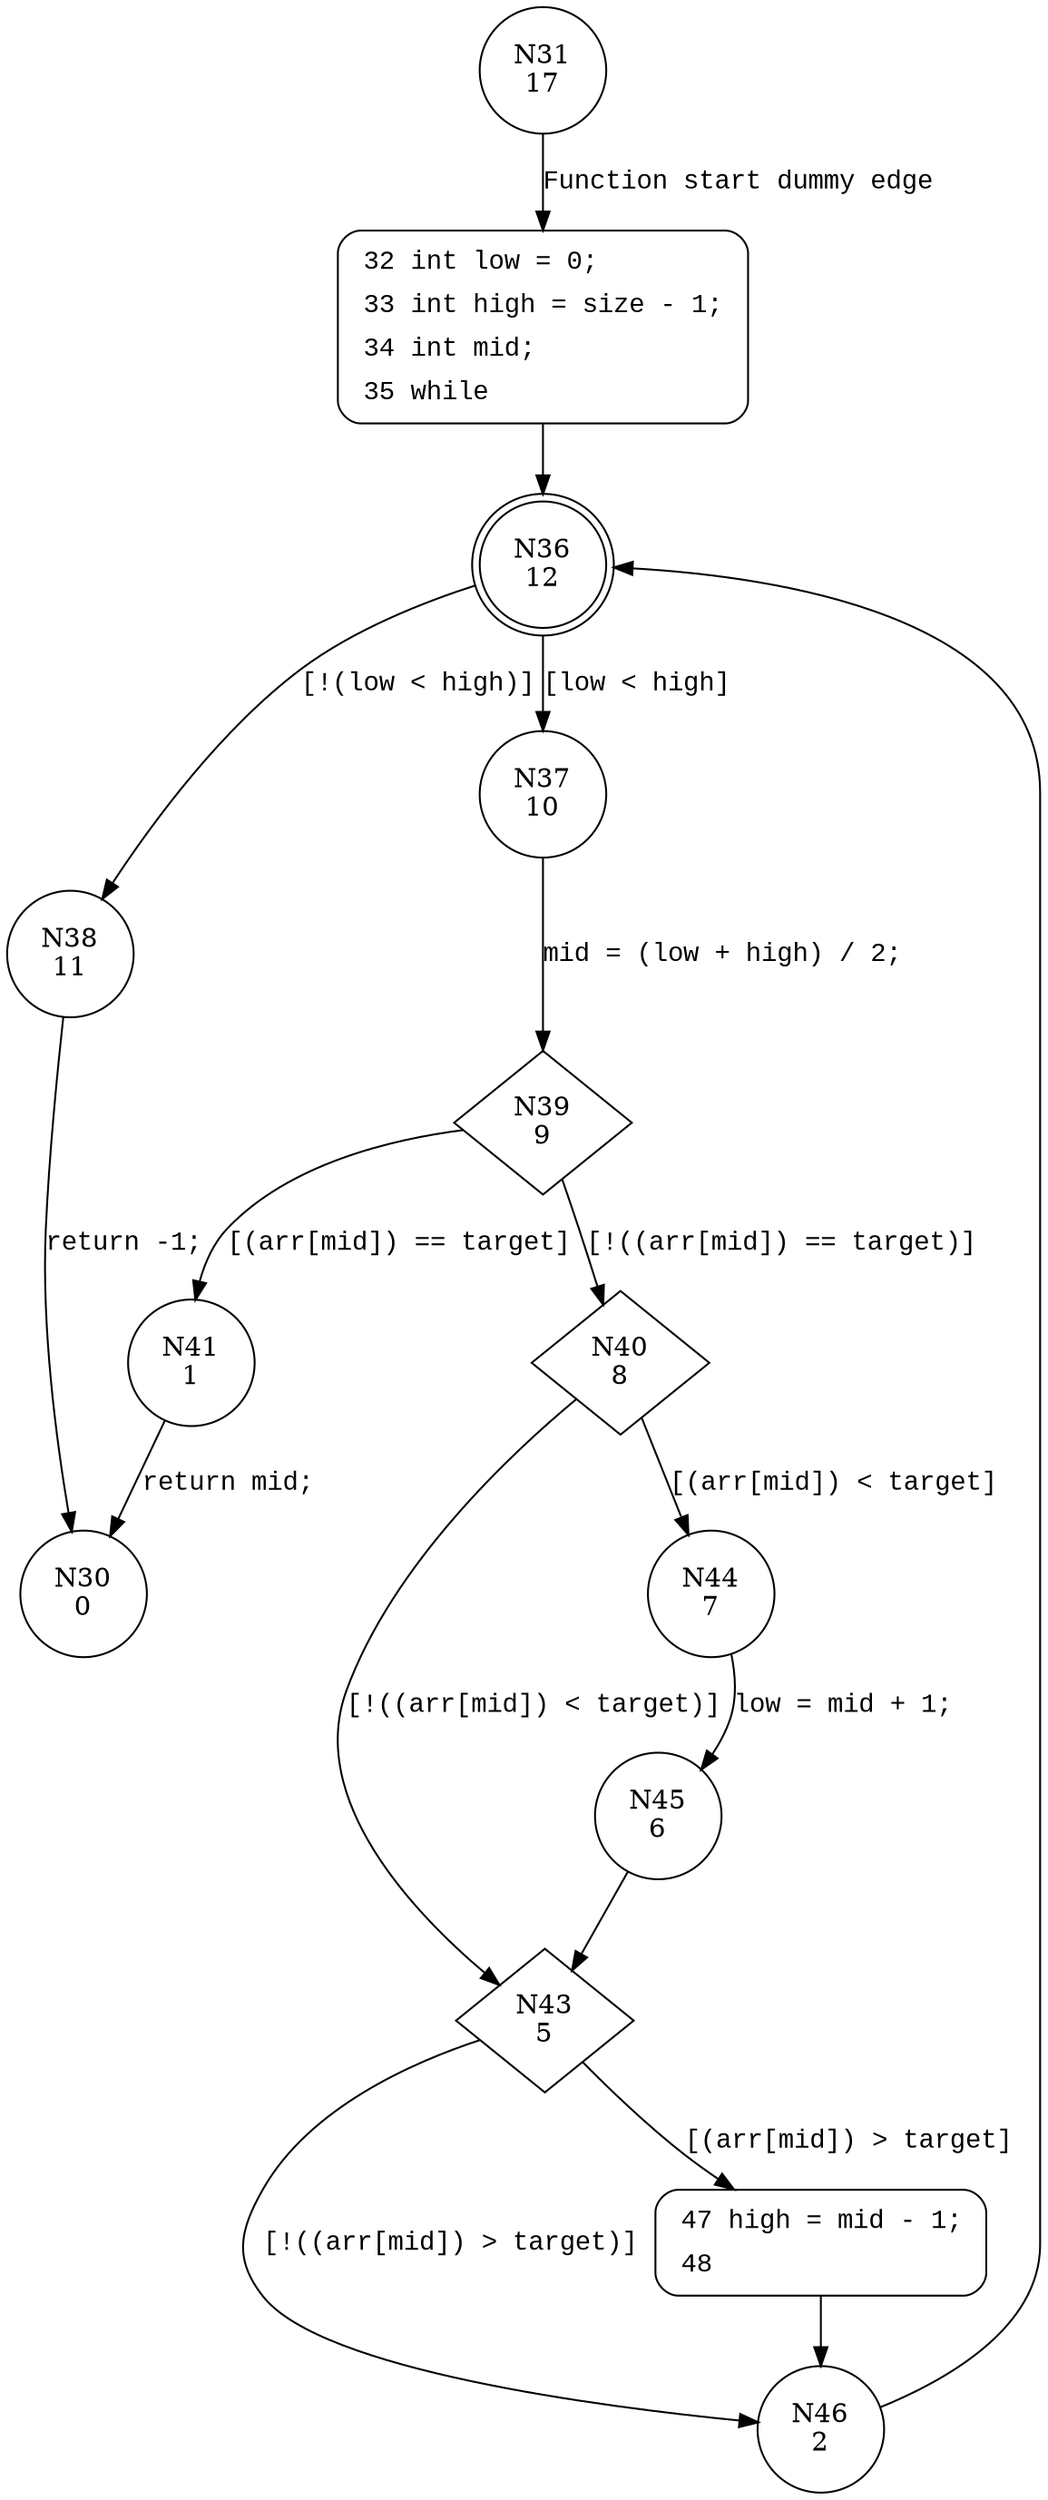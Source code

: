 digraph binary_search_function {
31 [shape="circle" label="N31\n17"]
32 [shape="circle" label="N32\n16"]
36 [shape="doublecircle" label="N36\n12"]
37 [shape="circle" label="N37\n10"]
38 [shape="circle" label="N38\n11"]
39 [shape="diamond" label="N39\n9"]
41 [shape="circle" label="N41\n1"]
40 [shape="diamond" label="N40\n8"]
44 [shape="circle" label="N44\n7"]
43 [shape="diamond" label="N43\n5"]
47 [shape="circle" label="N47\n4"]
46 [shape="circle" label="N46\n2"]
45 [shape="circle" label="N45\n6"]
30 [shape="circle" label="N30\n0"]
32 [style="filled,bold" penwidth="1" fillcolor="white" fontname="Courier New" shape="Mrecord" label=<<table border="0" cellborder="0" cellpadding="3" bgcolor="white"><tr><td align="right">32</td><td align="left">int low = 0;</td></tr><tr><td align="right">33</td><td align="left">int high = size - 1;</td></tr><tr><td align="right">34</td><td align="left">int mid;</td></tr><tr><td align="right">35</td><td align="left">while</td></tr></table>>]
32 -> 36[label=""]
47 [style="filled,bold" penwidth="1" fillcolor="white" fontname="Courier New" shape="Mrecord" label=<<table border="0" cellborder="0" cellpadding="3" bgcolor="white"><tr><td align="right">47</td><td align="left">high = mid - 1;</td></tr><tr><td align="right">48</td><td align="left"></td></tr></table>>]
47 -> 46[label=""]
31 -> 32 [label="Function start dummy edge" fontname="Courier New"]
36 -> 37 [label="[low < high]" fontname="Courier New"]
36 -> 38 [label="[!(low < high)]" fontname="Courier New"]
37 -> 39 [label="mid = (low + high) / 2;" fontname="Courier New"]
39 -> 41 [label="[(arr[mid]) == target]" fontname="Courier New"]
39 -> 40 [label="[!((arr[mid]) == target)]" fontname="Courier New"]
40 -> 44 [label="[(arr[mid]) < target]" fontname="Courier New"]
40 -> 43 [label="[!((arr[mid]) < target)]" fontname="Courier New"]
43 -> 47 [label="[(arr[mid]) > target]" fontname="Courier New"]
43 -> 46 [label="[!((arr[mid]) > target)]" fontname="Courier New"]
46 -> 36 [label="" fontname="Courier New"]
44 -> 45 [label="low = mid + 1;" fontname="Courier New"]
41 -> 30 [label="return mid;" fontname="Courier New"]
38 -> 30 [label="return -1;" fontname="Courier New"]
45 -> 43 [label="" fontname="Courier New"]
}